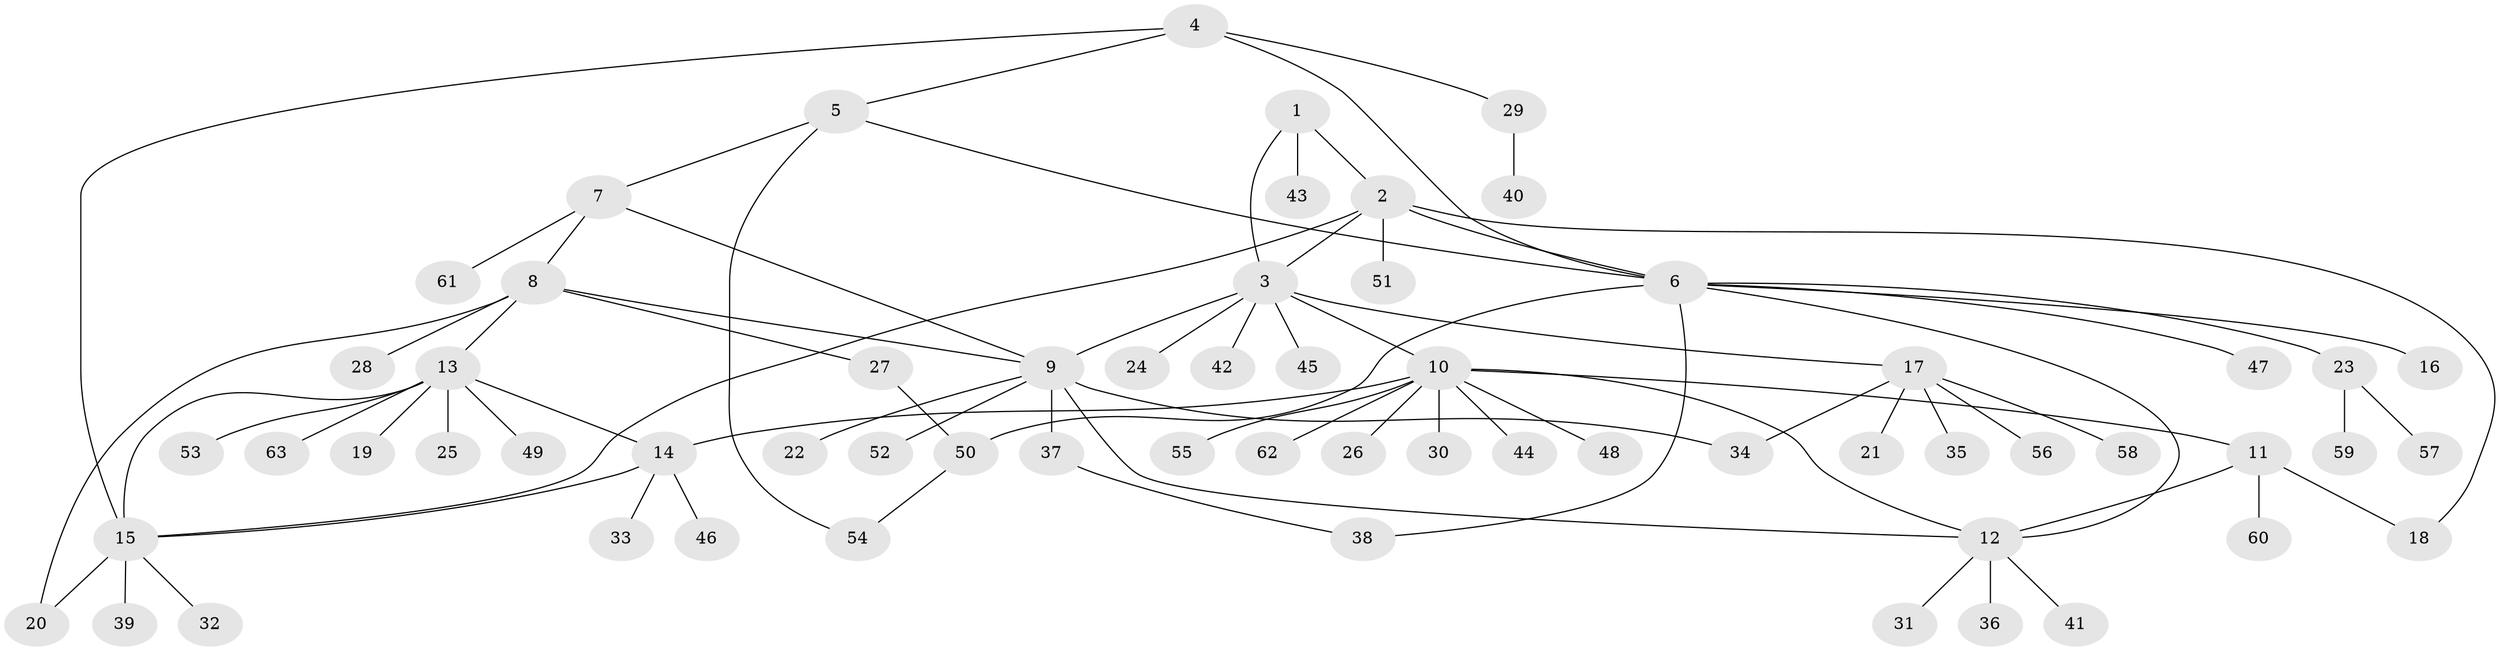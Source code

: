 // coarse degree distribution, {2: 0.13043478260869565, 6: 0.06521739130434782, 7: 0.06521739130434782, 3: 0.043478260869565216, 9: 0.021739130434782608, 8: 0.043478260869565216, 4: 0.021739130434782608, 1: 0.5869565217391305, 5: 0.021739130434782608}
// Generated by graph-tools (version 1.1) at 2025/52/02/27/25 19:52:22]
// undirected, 63 vertices, 79 edges
graph export_dot {
graph [start="1"]
  node [color=gray90,style=filled];
  1;
  2;
  3;
  4;
  5;
  6;
  7;
  8;
  9;
  10;
  11;
  12;
  13;
  14;
  15;
  16;
  17;
  18;
  19;
  20;
  21;
  22;
  23;
  24;
  25;
  26;
  27;
  28;
  29;
  30;
  31;
  32;
  33;
  34;
  35;
  36;
  37;
  38;
  39;
  40;
  41;
  42;
  43;
  44;
  45;
  46;
  47;
  48;
  49;
  50;
  51;
  52;
  53;
  54;
  55;
  56;
  57;
  58;
  59;
  60;
  61;
  62;
  63;
  1 -- 2;
  1 -- 3;
  1 -- 43;
  2 -- 3;
  2 -- 6;
  2 -- 15;
  2 -- 18;
  2 -- 51;
  3 -- 9;
  3 -- 10;
  3 -- 17;
  3 -- 24;
  3 -- 42;
  3 -- 45;
  4 -- 5;
  4 -- 6;
  4 -- 15;
  4 -- 29;
  5 -- 6;
  5 -- 7;
  5 -- 54;
  6 -- 12;
  6 -- 16;
  6 -- 23;
  6 -- 38;
  6 -- 47;
  6 -- 50;
  7 -- 8;
  7 -- 9;
  7 -- 61;
  8 -- 9;
  8 -- 13;
  8 -- 20;
  8 -- 27;
  8 -- 28;
  9 -- 12;
  9 -- 22;
  9 -- 34;
  9 -- 37;
  9 -- 52;
  10 -- 11;
  10 -- 12;
  10 -- 14;
  10 -- 26;
  10 -- 30;
  10 -- 44;
  10 -- 48;
  10 -- 55;
  10 -- 62;
  11 -- 12;
  11 -- 18;
  11 -- 60;
  12 -- 31;
  12 -- 36;
  12 -- 41;
  13 -- 14;
  13 -- 15;
  13 -- 19;
  13 -- 25;
  13 -- 49;
  13 -- 53;
  13 -- 63;
  14 -- 15;
  14 -- 33;
  14 -- 46;
  15 -- 20;
  15 -- 32;
  15 -- 39;
  17 -- 21;
  17 -- 34;
  17 -- 35;
  17 -- 56;
  17 -- 58;
  23 -- 57;
  23 -- 59;
  27 -- 50;
  29 -- 40;
  37 -- 38;
  50 -- 54;
}
